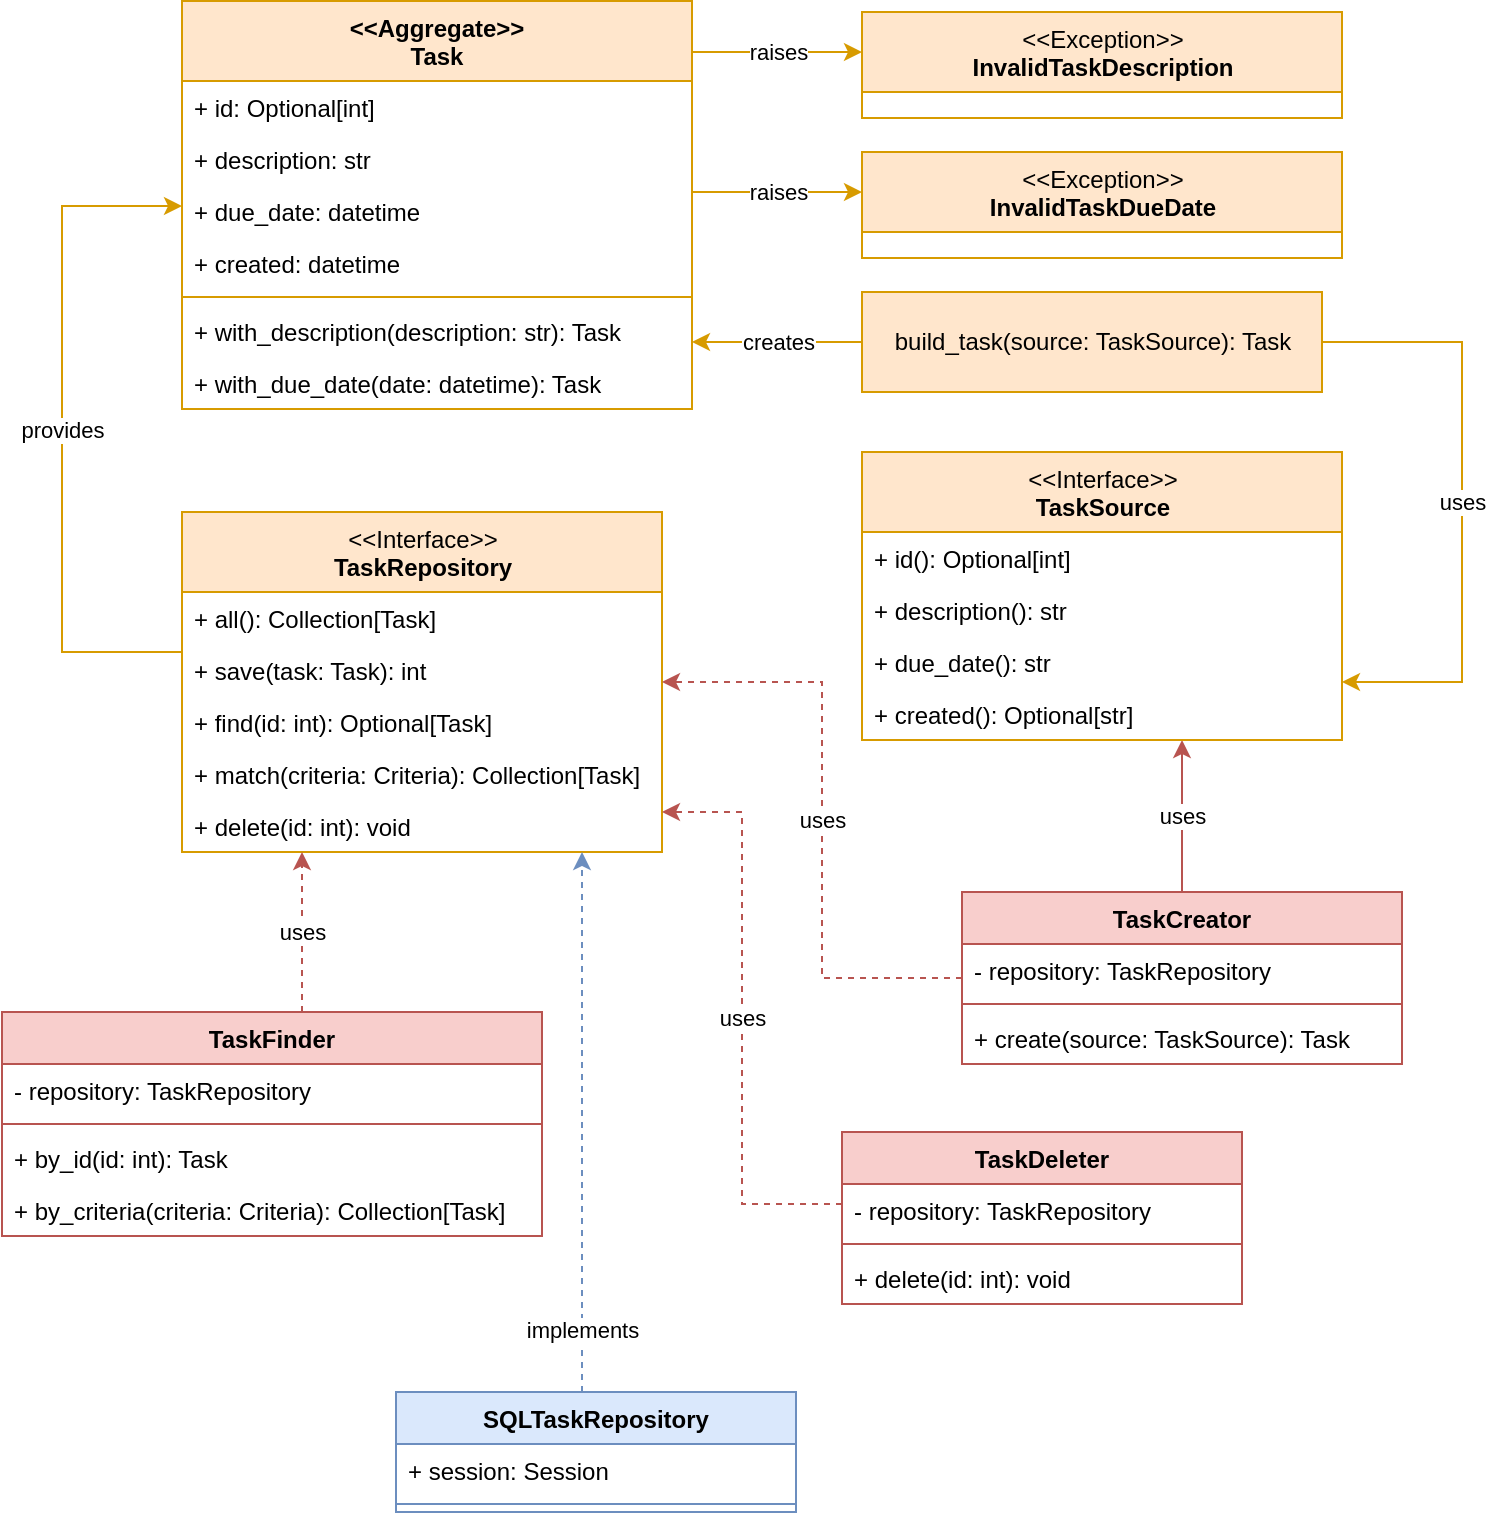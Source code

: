 <mxfile version="18.2.1" type="google"><diagram id="gWO09us_DPdTAGGqDacy" name="Page-1"><mxGraphModel dx="2076" dy="1134" grid="1" gridSize="10" guides="1" tooltips="1" connect="1" arrows="1" fold="1" page="1" pageScale="1" pageWidth="1654" pageHeight="1169" math="0" shadow="0"><root><mxCell id="0"/><mxCell id="1" parent="0"/><mxCell id="a8pNIUZ5s2C7CuEj_8Fl-16" value="raises" style="edgeStyle=orthogonalEdgeStyle;rounded=0;orthogonalLoop=1;jettySize=auto;html=1;fillColor=#ffe6cc;strokeColor=#d79b00;" parent="1" source="CBYaQfwZkRT0Bltp6S-d-1" target="a8pNIUZ5s2C7CuEj_8Fl-9" edge="1"><mxGeometry relative="1" as="geometry"><Array as="points"><mxPoint x="930" y="200"/><mxPoint x="930" y="200"/></Array></mxGeometry></mxCell><mxCell id="a8pNIUZ5s2C7CuEj_8Fl-17" value="raises" style="edgeStyle=orthogonalEdgeStyle;rounded=0;orthogonalLoop=1;jettySize=auto;html=1;fillColor=#ffe6cc;strokeColor=#d79b00;" parent="1" source="CBYaQfwZkRT0Bltp6S-d-1" target="a8pNIUZ5s2C7CuEj_8Fl-15" edge="1"><mxGeometry relative="1" as="geometry"><Array as="points"><mxPoint x="930" y="270"/><mxPoint x="930" y="270"/></Array></mxGeometry></mxCell><mxCell id="CBYaQfwZkRT0Bltp6S-d-1" value="&lt;&lt;Aggregate&gt;&gt;&#10;Task" style="swimlane;fontStyle=1;align=center;verticalAlign=top;childLayout=stackLayout;horizontal=1;startSize=40;horizontalStack=0;resizeParent=1;resizeParentMax=0;resizeLast=0;collapsible=1;marginBottom=0;fillColor=#ffe6cc;strokeColor=#d79b00;" parent="1" vertex="1"><mxGeometry x="620" y="174.5" width="255" height="204" as="geometry"/></mxCell><mxCell id="CBYaQfwZkRT0Bltp6S-d-2" value="+ id: Optional[int]" style="text;strokeColor=none;fillColor=none;align=left;verticalAlign=top;spacingLeft=4;spacingRight=4;overflow=hidden;rotatable=0;points=[[0,0.5],[1,0.5]];portConstraint=eastwest;" parent="CBYaQfwZkRT0Bltp6S-d-1" vertex="1"><mxGeometry y="40" width="255" height="26" as="geometry"/></mxCell><mxCell id="CBYaQfwZkRT0Bltp6S-d-3" value="+ description: str" style="text;strokeColor=none;fillColor=none;align=left;verticalAlign=top;spacingLeft=4;spacingRight=4;overflow=hidden;rotatable=0;points=[[0,0.5],[1,0.5]];portConstraint=eastwest;" parent="CBYaQfwZkRT0Bltp6S-d-1" vertex="1"><mxGeometry y="66" width="255" height="26" as="geometry"/></mxCell><mxCell id="CBYaQfwZkRT0Bltp6S-d-4" value="+ due_date: datetime" style="text;strokeColor=none;fillColor=none;align=left;verticalAlign=top;spacingLeft=4;spacingRight=4;overflow=hidden;rotatable=0;points=[[0,0.5],[1,0.5]];portConstraint=eastwest;" parent="CBYaQfwZkRT0Bltp6S-d-1" vertex="1"><mxGeometry y="92" width="255" height="26" as="geometry"/></mxCell><mxCell id="CBYaQfwZkRT0Bltp6S-d-5" value="+ created: datetime" style="text;strokeColor=none;fillColor=none;align=left;verticalAlign=top;spacingLeft=4;spacingRight=4;overflow=hidden;rotatable=0;points=[[0,0.5],[1,0.5]];portConstraint=eastwest;" parent="CBYaQfwZkRT0Bltp6S-d-1" vertex="1"><mxGeometry y="118" width="255" height="26" as="geometry"/></mxCell><mxCell id="CBYaQfwZkRT0Bltp6S-d-6" value="" style="line;strokeWidth=1;fillColor=#ffe6cc;align=left;verticalAlign=middle;spacingTop=-1;spacingLeft=3;spacingRight=3;rotatable=0;labelPosition=right;points=[];portConstraint=eastwest;strokeColor=#d79b00;" parent="CBYaQfwZkRT0Bltp6S-d-1" vertex="1"><mxGeometry y="144" width="255" height="8" as="geometry"/></mxCell><mxCell id="CBYaQfwZkRT0Bltp6S-d-7" value="+ with_description(description: str): Task" style="text;strokeColor=none;fillColor=none;align=left;verticalAlign=top;spacingLeft=4;spacingRight=4;overflow=hidden;rotatable=0;points=[[0,0.5],[1,0.5]];portConstraint=eastwest;" parent="CBYaQfwZkRT0Bltp6S-d-1" vertex="1"><mxGeometry y="152" width="255" height="26" as="geometry"/></mxCell><mxCell id="CBYaQfwZkRT0Bltp6S-d-8" value="+ with_due_date(date: datetime): Task" style="text;strokeColor=none;fillColor=none;align=left;verticalAlign=top;spacingLeft=4;spacingRight=4;overflow=hidden;rotatable=0;points=[[0,0.5],[1,0.5]];portConstraint=eastwest;" parent="CBYaQfwZkRT0Bltp6S-d-1" vertex="1"><mxGeometry y="178" width="255" height="26" as="geometry"/></mxCell><mxCell id="CBYaQfwZkRT0Bltp6S-d-9" value="provides" style="edgeStyle=orthogonalEdgeStyle;rounded=0;orthogonalLoop=1;jettySize=auto;html=1;fillColor=#ffe6cc;strokeColor=#d79b00;" parent="1" source="CBYaQfwZkRT0Bltp6S-d-10" target="CBYaQfwZkRT0Bltp6S-d-1" edge="1"><mxGeometry relative="1" as="geometry"><Array as="points"><mxPoint x="560" y="500"/><mxPoint x="560" y="277"/></Array></mxGeometry></mxCell><mxCell id="CBYaQfwZkRT0Bltp6S-d-10" value="&amp;lt;&amp;lt;Interface&amp;gt;&amp;gt;&lt;br&gt;&lt;b&gt;TaskRepository&lt;/b&gt;" style="swimlane;fontStyle=0;align=center;verticalAlign=top;childLayout=stackLayout;horizontal=1;startSize=40;horizontalStack=0;resizeParent=1;resizeParentMax=0;resizeLast=0;collapsible=0;marginBottom=0;html=1;fillColor=#ffe6cc;strokeColor=#d79b00;" parent="1" vertex="1"><mxGeometry x="620" y="430" width="240" height="170" as="geometry"/></mxCell><mxCell id="CBYaQfwZkRT0Bltp6S-d-11" value="+ all(): Collection[Task]" style="text;strokeColor=none;fillColor=none;align=left;verticalAlign=top;spacingLeft=4;spacingRight=4;overflow=hidden;rotatable=0;points=[[0,0.5],[1,0.5]];portConstraint=eastwest;" parent="CBYaQfwZkRT0Bltp6S-d-10" vertex="1"><mxGeometry y="40" width="240" height="26" as="geometry"/></mxCell><mxCell id="CBYaQfwZkRT0Bltp6S-d-12" value="+ save(task: Task): int" style="text;strokeColor=none;fillColor=none;align=left;verticalAlign=top;spacingLeft=4;spacingRight=4;overflow=hidden;rotatable=0;points=[[0,0.5],[1,0.5]];portConstraint=eastwest;" parent="CBYaQfwZkRT0Bltp6S-d-10" vertex="1"><mxGeometry y="66" width="240" height="26" as="geometry"/></mxCell><mxCell id="CBYaQfwZkRT0Bltp6S-d-13" value="+ find(id: int): Optional[Task]" style="text;strokeColor=none;fillColor=none;align=left;verticalAlign=top;spacingLeft=4;spacingRight=4;overflow=hidden;rotatable=0;points=[[0,0.5],[1,0.5]];portConstraint=eastwest;" parent="CBYaQfwZkRT0Bltp6S-d-10" vertex="1"><mxGeometry y="92" width="240" height="26" as="geometry"/></mxCell><mxCell id="CBYaQfwZkRT0Bltp6S-d-14" value="+ match(criteria: Criteria): Collection[Task]" style="text;strokeColor=none;fillColor=none;align=left;verticalAlign=top;spacingLeft=4;spacingRight=4;overflow=hidden;rotatable=0;points=[[0,0.5],[1,0.5]];portConstraint=eastwest;" parent="CBYaQfwZkRT0Bltp6S-d-10" vertex="1"><mxGeometry y="118" width="240" height="26" as="geometry"/></mxCell><mxCell id="CBYaQfwZkRT0Bltp6S-d-15" value="+ delete(id: int): void" style="text;strokeColor=none;fillColor=none;align=left;verticalAlign=top;spacingLeft=4;spacingRight=4;overflow=hidden;rotatable=0;points=[[0,0.5],[1,0.5]];portConstraint=eastwest;" parent="CBYaQfwZkRT0Bltp6S-d-10" vertex="1"><mxGeometry y="144" width="240" height="26" as="geometry"/></mxCell><mxCell id="CBYaQfwZkRT0Bltp6S-d-16" value="uses" style="edgeStyle=orthogonalEdgeStyle;rounded=0;orthogonalLoop=1;jettySize=auto;html=1;dashed=1;fillColor=#f8cecc;strokeColor=#b85450;" parent="1" source="CBYaQfwZkRT0Bltp6S-d-17" target="CBYaQfwZkRT0Bltp6S-d-10" edge="1"><mxGeometry relative="1" as="geometry"><Array as="points"><mxPoint x="680" y="670"/><mxPoint x="680" y="670"/></Array></mxGeometry></mxCell><mxCell id="CBYaQfwZkRT0Bltp6S-d-17" value="TaskFinder" style="swimlane;fontStyle=1;align=center;verticalAlign=top;childLayout=stackLayout;horizontal=1;startSize=26;horizontalStack=0;resizeParent=1;resizeParentMax=0;resizeLast=0;collapsible=1;marginBottom=0;fillColor=#f8cecc;strokeColor=#b85450;" parent="1" vertex="1"><mxGeometry x="530" y="680" width="270" height="112" as="geometry"/></mxCell><mxCell id="CBYaQfwZkRT0Bltp6S-d-18" value="- repository: TaskRepository" style="text;strokeColor=none;fillColor=none;align=left;verticalAlign=top;spacingLeft=4;spacingRight=4;overflow=hidden;rotatable=0;points=[[0,0.5],[1,0.5]];portConstraint=eastwest;" parent="CBYaQfwZkRT0Bltp6S-d-17" vertex="1"><mxGeometry y="26" width="270" height="26" as="geometry"/></mxCell><mxCell id="CBYaQfwZkRT0Bltp6S-d-19" value="" style="line;strokeWidth=1;fillColor=#f8cecc;align=left;verticalAlign=middle;spacingTop=-1;spacingLeft=3;spacingRight=3;rotatable=0;labelPosition=right;points=[];portConstraint=eastwest;strokeColor=#b85450;" parent="CBYaQfwZkRT0Bltp6S-d-17" vertex="1"><mxGeometry y="52" width="270" height="8" as="geometry"/></mxCell><mxCell id="CBYaQfwZkRT0Bltp6S-d-20" value="+ by_id(id: int): Task" style="text;strokeColor=none;fillColor=none;align=left;verticalAlign=top;spacingLeft=4;spacingRight=4;overflow=hidden;rotatable=0;points=[[0,0.5],[1,0.5]];portConstraint=eastwest;" parent="CBYaQfwZkRT0Bltp6S-d-17" vertex="1"><mxGeometry y="60" width="270" height="26" as="geometry"/></mxCell><mxCell id="CBYaQfwZkRT0Bltp6S-d-21" value="+ by_criteria(criteria: Criteria): Collection[Task]" style="text;strokeColor=none;fillColor=none;align=left;verticalAlign=top;spacingLeft=4;spacingRight=4;overflow=hidden;rotatable=0;points=[[0,0.5],[1,0.5]];portConstraint=eastwest;" parent="CBYaQfwZkRT0Bltp6S-d-17" vertex="1"><mxGeometry y="86" width="270" height="26" as="geometry"/></mxCell><mxCell id="CBYaQfwZkRT0Bltp6S-d-22" value="uses" style="edgeStyle=orthogonalEdgeStyle;rounded=0;orthogonalLoop=1;jettySize=auto;html=1;dashed=1;fillColor=#f8cecc;strokeColor=#b85450;" parent="1" source="CBYaQfwZkRT0Bltp6S-d-23" target="CBYaQfwZkRT0Bltp6S-d-10" edge="1"><mxGeometry relative="1" as="geometry"><Array as="points"><mxPoint x="900" y="776"/><mxPoint x="900" y="580"/></Array></mxGeometry></mxCell><mxCell id="CBYaQfwZkRT0Bltp6S-d-23" value="TaskDeleter" style="swimlane;fontStyle=1;align=center;verticalAlign=top;childLayout=stackLayout;horizontal=1;startSize=26;horizontalStack=0;resizeParent=1;resizeParentMax=0;resizeLast=0;collapsible=1;marginBottom=0;fillColor=#f8cecc;strokeColor=#b85450;" parent="1" vertex="1"><mxGeometry x="950" y="740" width="200" height="86" as="geometry"/></mxCell><mxCell id="CBYaQfwZkRT0Bltp6S-d-24" value="- repository: TaskRepository" style="text;strokeColor=none;fillColor=none;align=left;verticalAlign=top;spacingLeft=4;spacingRight=4;overflow=hidden;rotatable=0;points=[[0,0.5],[1,0.5]];portConstraint=eastwest;" parent="CBYaQfwZkRT0Bltp6S-d-23" vertex="1"><mxGeometry y="26" width="200" height="26" as="geometry"/></mxCell><mxCell id="CBYaQfwZkRT0Bltp6S-d-25" value="" style="line;strokeWidth=1;fillColor=#f8cecc;align=left;verticalAlign=middle;spacingTop=-1;spacingLeft=3;spacingRight=3;rotatable=0;labelPosition=right;points=[];portConstraint=eastwest;strokeColor=#b85450;" parent="CBYaQfwZkRT0Bltp6S-d-23" vertex="1"><mxGeometry y="52" width="200" height="8" as="geometry"/></mxCell><mxCell id="CBYaQfwZkRT0Bltp6S-d-26" value="+ delete(id: int): void" style="text;strokeColor=none;fillColor=none;align=left;verticalAlign=top;spacingLeft=4;spacingRight=4;overflow=hidden;rotatable=0;points=[[0,0.5],[1,0.5]];portConstraint=eastwest;" parent="CBYaQfwZkRT0Bltp6S-d-23" vertex="1"><mxGeometry y="60" width="200" height="26" as="geometry"/></mxCell><mxCell id="CBYaQfwZkRT0Bltp6S-d-27" value="uses" style="edgeStyle=orthogonalEdgeStyle;rounded=0;orthogonalLoop=1;jettySize=auto;html=1;dashed=1;fillColor=#f8cecc;strokeColor=#b85450;" parent="1" source="CBYaQfwZkRT0Bltp6S-d-28" target="CBYaQfwZkRT0Bltp6S-d-10" edge="1"><mxGeometry relative="1" as="geometry"><Array as="points"><mxPoint x="940" y="663"/><mxPoint x="940" y="515"/></Array></mxGeometry></mxCell><mxCell id="LdjlSA_dokkjPOa1Kl1W-12" value="uses" style="edgeStyle=orthogonalEdgeStyle;rounded=0;orthogonalLoop=1;jettySize=auto;html=1;fillColor=#f8cecc;strokeColor=#b85450;" parent="1" source="CBYaQfwZkRT0Bltp6S-d-28" target="LdjlSA_dokkjPOa1Kl1W-1" edge="1"><mxGeometry relative="1" as="geometry"><Array as="points"><mxPoint x="1080" y="620"/><mxPoint x="1080" y="620"/></Array></mxGeometry></mxCell><mxCell id="CBYaQfwZkRT0Bltp6S-d-28" value="TaskCreator" style="swimlane;fontStyle=1;align=center;verticalAlign=top;childLayout=stackLayout;horizontal=1;startSize=26;horizontalStack=0;resizeParent=1;resizeParentMax=0;resizeLast=0;collapsible=1;marginBottom=0;fillColor=#f8cecc;strokeColor=#b85450;" parent="1" vertex="1"><mxGeometry x="1010" y="620" width="220" height="86" as="geometry"/></mxCell><mxCell id="CBYaQfwZkRT0Bltp6S-d-29" value="- repository: TaskRepository" style="text;strokeColor=none;fillColor=none;align=left;verticalAlign=top;spacingLeft=4;spacingRight=4;overflow=hidden;rotatable=0;points=[[0,0.5],[1,0.5]];portConstraint=eastwest;" parent="CBYaQfwZkRT0Bltp6S-d-28" vertex="1"><mxGeometry y="26" width="220" height="26" as="geometry"/></mxCell><mxCell id="CBYaQfwZkRT0Bltp6S-d-30" value="" style="line;strokeWidth=1;fillColor=#f8cecc;align=left;verticalAlign=middle;spacingTop=-1;spacingLeft=3;spacingRight=3;rotatable=0;labelPosition=right;points=[];portConstraint=eastwest;strokeColor=#b85450;" parent="CBYaQfwZkRT0Bltp6S-d-28" vertex="1"><mxGeometry y="52" width="220" height="8" as="geometry"/></mxCell><mxCell id="CBYaQfwZkRT0Bltp6S-d-31" value="+ create(source: TaskSource): Task" style="text;strokeColor=none;fillColor=none;align=left;verticalAlign=top;spacingLeft=4;spacingRight=4;overflow=hidden;rotatable=0;points=[[0,0.5],[1,0.5]];portConstraint=eastwest;" parent="CBYaQfwZkRT0Bltp6S-d-28" vertex="1"><mxGeometry y="60" width="220" height="26" as="geometry"/></mxCell><mxCell id="CBYaQfwZkRT0Bltp6S-d-32" value="implements" style="edgeStyle=orthogonalEdgeStyle;rounded=0;orthogonalLoop=1;jettySize=auto;html=1;dashed=1;fillColor=#dae8fc;strokeColor=#6c8ebf;" parent="1" source="CBYaQfwZkRT0Bltp6S-d-33" target="CBYaQfwZkRT0Bltp6S-d-10" edge="1"><mxGeometry x="-0.769" relative="1" as="geometry"><Array as="points"><mxPoint x="820" y="680"/><mxPoint x="820" y="680"/></Array><mxPoint as="offset"/></mxGeometry></mxCell><mxCell id="CBYaQfwZkRT0Bltp6S-d-33" value="SQLTaskRepository" style="swimlane;fontStyle=1;childLayout=stackLayout;horizontal=1;startSize=26;fillColor=#dae8fc;horizontalStack=0;resizeParent=1;resizeParentMax=0;resizeLast=0;collapsible=1;marginBottom=0;strokeColor=#6c8ebf;" parent="1" vertex="1"><mxGeometry x="727" y="870" width="200" height="60" as="geometry"/></mxCell><mxCell id="CBYaQfwZkRT0Bltp6S-d-34" value="+ session: Session" style="text;strokeColor=none;fillColor=none;align=left;verticalAlign=top;spacingLeft=4;spacingRight=4;overflow=hidden;rotatable=0;points=[[0,0.5],[1,0.5]];portConstraint=eastwest;" parent="CBYaQfwZkRT0Bltp6S-d-33" vertex="1"><mxGeometry y="26" width="200" height="26" as="geometry"/></mxCell><mxCell id="CBYaQfwZkRT0Bltp6S-d-35" value="" style="line;strokeWidth=1;fillColor=#dae8fc;align=left;verticalAlign=middle;spacingTop=-1;spacingLeft=3;spacingRight=3;rotatable=0;labelPosition=right;points=[];portConstraint=eastwest;strokeColor=#6c8ebf;" parent="CBYaQfwZkRT0Bltp6S-d-33" vertex="1"><mxGeometry y="52" width="200" height="8" as="geometry"/></mxCell><mxCell id="a8pNIUZ5s2C7CuEj_8Fl-9" value="&amp;lt;&amp;lt;Exception&amp;gt;&amp;gt;&lt;br&gt;&lt;b&gt;InvalidTaskDescription&lt;/b&gt;" style="swimlane;fontStyle=0;align=center;verticalAlign=top;childLayout=stackLayout;horizontal=1;startSize=40;horizontalStack=0;resizeParent=1;resizeParentMax=0;resizeLast=0;collapsible=0;marginBottom=0;html=1;fillColor=#ffe6cc;strokeColor=#d79b00;" parent="1" vertex="1"><mxGeometry x="960" y="180" width="240" height="53" as="geometry"/></mxCell><mxCell id="a8pNIUZ5s2C7CuEj_8Fl-15" value="&amp;lt;&amp;lt;Exception&amp;gt;&amp;gt;&lt;br&gt;&lt;b&gt;InvalidTaskDueDate&lt;/b&gt;" style="swimlane;fontStyle=0;align=center;verticalAlign=top;childLayout=stackLayout;horizontal=1;startSize=40;horizontalStack=0;resizeParent=1;resizeParentMax=0;resizeLast=0;collapsible=0;marginBottom=0;html=1;fillColor=#ffe6cc;strokeColor=#d79b00;" parent="1" vertex="1"><mxGeometry x="960" y="250" width="240" height="53" as="geometry"/></mxCell><mxCell id="LdjlSA_dokkjPOa1Kl1W-1" value="&amp;lt;&amp;lt;Interface&amp;gt;&amp;gt;&lt;br&gt;&lt;b&gt;TaskSource&lt;/b&gt;" style="swimlane;fontStyle=0;align=center;verticalAlign=top;childLayout=stackLayout;horizontal=1;startSize=40;horizontalStack=0;resizeParent=1;resizeParentMax=0;resizeLast=0;collapsible=0;marginBottom=0;html=1;fillColor=#ffe6cc;strokeColor=#d79b00;" parent="1" vertex="1"><mxGeometry x="960" y="400" width="240" height="144" as="geometry"/></mxCell><mxCell id="LdjlSA_dokkjPOa1Kl1W-2" value="+ id(): Optional[int]" style="text;strokeColor=none;fillColor=none;align=left;verticalAlign=top;spacingLeft=4;spacingRight=4;overflow=hidden;rotatable=0;points=[[0,0.5],[1,0.5]];portConstraint=eastwest;" parent="LdjlSA_dokkjPOa1Kl1W-1" vertex="1"><mxGeometry y="40" width="240" height="26" as="geometry"/></mxCell><mxCell id="LdjlSA_dokkjPOa1Kl1W-3" value="+ description(): str" style="text;strokeColor=none;fillColor=none;align=left;verticalAlign=top;spacingLeft=4;spacingRight=4;overflow=hidden;rotatable=0;points=[[0,0.5],[1,0.5]];portConstraint=eastwest;" parent="LdjlSA_dokkjPOa1Kl1W-1" vertex="1"><mxGeometry y="66" width="240" height="26" as="geometry"/></mxCell><mxCell id="LdjlSA_dokkjPOa1Kl1W-4" value="+ due_date(): str" style="text;strokeColor=none;fillColor=none;align=left;verticalAlign=top;spacingLeft=4;spacingRight=4;overflow=hidden;rotatable=0;points=[[0,0.5],[1,0.5]];portConstraint=eastwest;" parent="LdjlSA_dokkjPOa1Kl1W-1" vertex="1"><mxGeometry y="92" width="240" height="26" as="geometry"/></mxCell><mxCell id="LdjlSA_dokkjPOa1Kl1W-5" value="+ created(): Optional[str]" style="text;strokeColor=none;fillColor=none;align=left;verticalAlign=top;spacingLeft=4;spacingRight=4;overflow=hidden;rotatable=0;points=[[0,0.5],[1,0.5]];portConstraint=eastwest;" parent="LdjlSA_dokkjPOa1Kl1W-1" vertex="1"><mxGeometry y="118" width="240" height="26" as="geometry"/></mxCell><mxCell id="LdjlSA_dokkjPOa1Kl1W-9" value="creates" style="edgeStyle=orthogonalEdgeStyle;rounded=0;orthogonalLoop=1;jettySize=auto;html=1;fillColor=#ffe6cc;strokeColor=#d79b00;" parent="1" source="LdjlSA_dokkjPOa1Kl1W-8" target="CBYaQfwZkRT0Bltp6S-d-1" edge="1"><mxGeometry relative="1" as="geometry"><Array as="points"><mxPoint x="1050" y="330"/><mxPoint x="1050" y="330"/></Array></mxGeometry></mxCell><mxCell id="LdjlSA_dokkjPOa1Kl1W-10" value="uses" style="edgeStyle=orthogonalEdgeStyle;rounded=0;orthogonalLoop=1;jettySize=auto;html=1;fillColor=#ffe6cc;strokeColor=#d79b00;" parent="1" source="LdjlSA_dokkjPOa1Kl1W-8" target="LdjlSA_dokkjPOa1Kl1W-1" edge="1"><mxGeometry relative="1" as="geometry"><Array as="points"><mxPoint x="1260" y="515"/></Array></mxGeometry></mxCell><mxCell id="LdjlSA_dokkjPOa1Kl1W-8" value="build_task(source: TaskSource): Task" style="html=1;fillColor=#ffe6cc;strokeColor=#d79b00;" parent="1" vertex="1"><mxGeometry x="960" y="320" width="230" height="50" as="geometry"/></mxCell></root></mxGraphModel></diagram></mxfile>